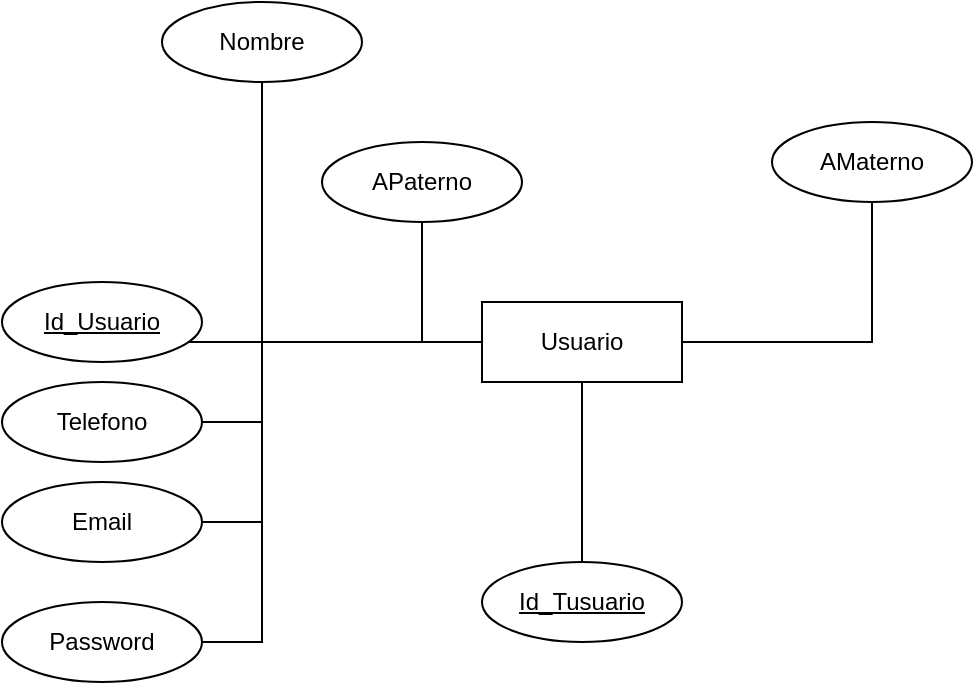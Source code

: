 <mxfile version="21.0.10" type="github" pages="2">
  <diagram name="Eentidad Realacion" id="-Bqypn-yTzlBrPv7YEvt">
    <mxGraphModel dx="1644" dy="726" grid="1" gridSize="10" guides="1" tooltips="1" connect="1" arrows="1" fold="1" page="1" pageScale="1" pageWidth="850" pageHeight="1100" math="0" shadow="0">
      <root>
        <mxCell id="0" />
        <mxCell id="1" parent="0" />
        <mxCell id="xiyUwlTDGwAMTmAbaCnF-1" value="Usuario" style="whiteSpace=wrap;html=1;align=center;" vertex="1" parent="1">
          <mxGeometry x="180" y="200" width="100" height="40" as="geometry" />
        </mxCell>
        <mxCell id="xiyUwlTDGwAMTmAbaCnF-4" style="edgeStyle=orthogonalEdgeStyle;rounded=0;orthogonalLoop=1;jettySize=auto;html=1;entryX=0;entryY=0.5;entryDx=0;entryDy=0;endArrow=none;endFill=0;" edge="1" parent="1" source="xiyUwlTDGwAMTmAbaCnF-3" target="xiyUwlTDGwAMTmAbaCnF-1">
          <mxGeometry relative="1" as="geometry">
            <Array as="points">
              <mxPoint x="70" y="220" />
            </Array>
          </mxGeometry>
        </mxCell>
        <mxCell id="xiyUwlTDGwAMTmAbaCnF-3" value="Id_Usuario" style="ellipse;whiteSpace=wrap;html=1;align=center;fontStyle=4;" vertex="1" parent="1">
          <mxGeometry x="-60" y="190" width="100" height="40" as="geometry" />
        </mxCell>
        <mxCell id="xiyUwlTDGwAMTmAbaCnF-8" style="edgeStyle=orthogonalEdgeStyle;rounded=0;orthogonalLoop=1;jettySize=auto;html=1;entryX=0;entryY=0.5;entryDx=0;entryDy=0;endArrow=none;endFill=0;" edge="1" parent="1" source="xiyUwlTDGwAMTmAbaCnF-5" target="xiyUwlTDGwAMTmAbaCnF-1">
          <mxGeometry relative="1" as="geometry">
            <Array as="points">
              <mxPoint x="70" y="220" />
            </Array>
          </mxGeometry>
        </mxCell>
        <mxCell id="xiyUwlTDGwAMTmAbaCnF-5" value="Nombre" style="ellipse;whiteSpace=wrap;html=1;align=center;" vertex="1" parent="1">
          <mxGeometry x="20" y="50" width="100" height="40" as="geometry" />
        </mxCell>
        <mxCell id="xiyUwlTDGwAMTmAbaCnF-9" style="edgeStyle=orthogonalEdgeStyle;rounded=0;orthogonalLoop=1;jettySize=auto;html=1;endArrow=none;endFill=0;entryX=0;entryY=0.5;entryDx=0;entryDy=0;" edge="1" parent="1" source="xiyUwlTDGwAMTmAbaCnF-6" target="xiyUwlTDGwAMTmAbaCnF-1">
          <mxGeometry relative="1" as="geometry">
            <mxPoint x="160" y="190" as="targetPoint" />
          </mxGeometry>
        </mxCell>
        <mxCell id="xiyUwlTDGwAMTmAbaCnF-6" value="APaterno" style="ellipse;whiteSpace=wrap;html=1;align=center;" vertex="1" parent="1">
          <mxGeometry x="100" y="120" width="100" height="40" as="geometry" />
        </mxCell>
        <mxCell id="xiyUwlTDGwAMTmAbaCnF-11" style="edgeStyle=orthogonalEdgeStyle;rounded=0;orthogonalLoop=1;jettySize=auto;html=1;entryX=1;entryY=0.5;entryDx=0;entryDy=0;endArrow=none;endFill=0;" edge="1" parent="1" source="xiyUwlTDGwAMTmAbaCnF-7" target="xiyUwlTDGwAMTmAbaCnF-1">
          <mxGeometry relative="1" as="geometry">
            <Array as="points">
              <mxPoint x="375" y="220" />
            </Array>
          </mxGeometry>
        </mxCell>
        <mxCell id="xiyUwlTDGwAMTmAbaCnF-7" value="AMaterno" style="ellipse;whiteSpace=wrap;html=1;align=center;" vertex="1" parent="1">
          <mxGeometry x="325" y="110" width="100" height="40" as="geometry" />
        </mxCell>
        <mxCell id="xiyUwlTDGwAMTmAbaCnF-15" style="edgeStyle=orthogonalEdgeStyle;rounded=0;orthogonalLoop=1;jettySize=auto;html=1;endArrow=none;endFill=0;" edge="1" parent="1" source="xiyUwlTDGwAMTmAbaCnF-12">
          <mxGeometry relative="1" as="geometry">
            <mxPoint x="180" y="220" as="targetPoint" />
            <Array as="points">
              <mxPoint x="70" y="220" />
            </Array>
          </mxGeometry>
        </mxCell>
        <mxCell id="xiyUwlTDGwAMTmAbaCnF-16" style="edgeStyle=orthogonalEdgeStyle;rounded=0;orthogonalLoop=1;jettySize=auto;html=1;entryX=0;entryY=0.5;entryDx=0;entryDy=0;endArrow=none;endFill=0;" edge="1" parent="1" source="xiyUwlTDGwAMTmAbaCnF-12" target="xiyUwlTDGwAMTmAbaCnF-1">
          <mxGeometry relative="1" as="geometry">
            <Array as="points">
              <mxPoint x="70" y="220" />
            </Array>
          </mxGeometry>
        </mxCell>
        <mxCell id="xiyUwlTDGwAMTmAbaCnF-12" value="Telefono" style="ellipse;whiteSpace=wrap;html=1;align=center;" vertex="1" parent="1">
          <mxGeometry x="-60" y="240" width="100" height="40" as="geometry" />
        </mxCell>
        <mxCell id="xiyUwlTDGwAMTmAbaCnF-17" style="edgeStyle=orthogonalEdgeStyle;rounded=0;orthogonalLoop=1;jettySize=auto;html=1;entryX=0;entryY=0.5;entryDx=0;entryDy=0;endArrow=none;endFill=0;" edge="1" parent="1" source="xiyUwlTDGwAMTmAbaCnF-13" target="xiyUwlTDGwAMTmAbaCnF-1">
          <mxGeometry relative="1" as="geometry">
            <Array as="points">
              <mxPoint x="70" y="220" />
            </Array>
          </mxGeometry>
        </mxCell>
        <mxCell id="xiyUwlTDGwAMTmAbaCnF-13" value="Email" style="ellipse;whiteSpace=wrap;html=1;align=center;" vertex="1" parent="1">
          <mxGeometry x="-60" y="290" width="100" height="40" as="geometry" />
        </mxCell>
        <mxCell id="xiyUwlTDGwAMTmAbaCnF-18" style="edgeStyle=orthogonalEdgeStyle;rounded=0;orthogonalLoop=1;jettySize=auto;html=1;entryX=0;entryY=0.5;entryDx=0;entryDy=0;endArrow=none;endFill=0;" edge="1" parent="1" source="xiyUwlTDGwAMTmAbaCnF-14" target="xiyUwlTDGwAMTmAbaCnF-1">
          <mxGeometry relative="1" as="geometry">
            <Array as="points">
              <mxPoint x="70" y="220" />
            </Array>
          </mxGeometry>
        </mxCell>
        <mxCell id="xiyUwlTDGwAMTmAbaCnF-14" value="Password" style="ellipse;whiteSpace=wrap;html=1;align=center;" vertex="1" parent="1">
          <mxGeometry x="-60" y="350" width="100" height="40" as="geometry" />
        </mxCell>
        <mxCell id="xiyUwlTDGwAMTmAbaCnF-20" style="edgeStyle=orthogonalEdgeStyle;rounded=0;orthogonalLoop=1;jettySize=auto;html=1;entryX=0.5;entryY=1;entryDx=0;entryDy=0;endArrow=none;endFill=0;" edge="1" parent="1" source="xiyUwlTDGwAMTmAbaCnF-19" target="xiyUwlTDGwAMTmAbaCnF-1">
          <mxGeometry relative="1" as="geometry" />
        </mxCell>
        <mxCell id="xiyUwlTDGwAMTmAbaCnF-19" value="Id_Tusuario" style="ellipse;whiteSpace=wrap;html=1;align=center;fontStyle=4;" vertex="1" parent="1">
          <mxGeometry x="180" y="330" width="100" height="40" as="geometry" />
        </mxCell>
      </root>
    </mxGraphModel>
  </diagram>
  <diagram id="XD4FtXCwtHdzD5YRdT_U" name="Relacional">
    <mxGraphModel dx="794" dy="726" grid="1" gridSize="10" guides="1" tooltips="1" connect="1" arrows="1" fold="1" page="1" pageScale="1" pageWidth="850" pageHeight="1100" math="0" shadow="0">
      <root>
        <mxCell id="0" />
        <mxCell id="1" parent="0" />
      </root>
    </mxGraphModel>
  </diagram>
</mxfile>
